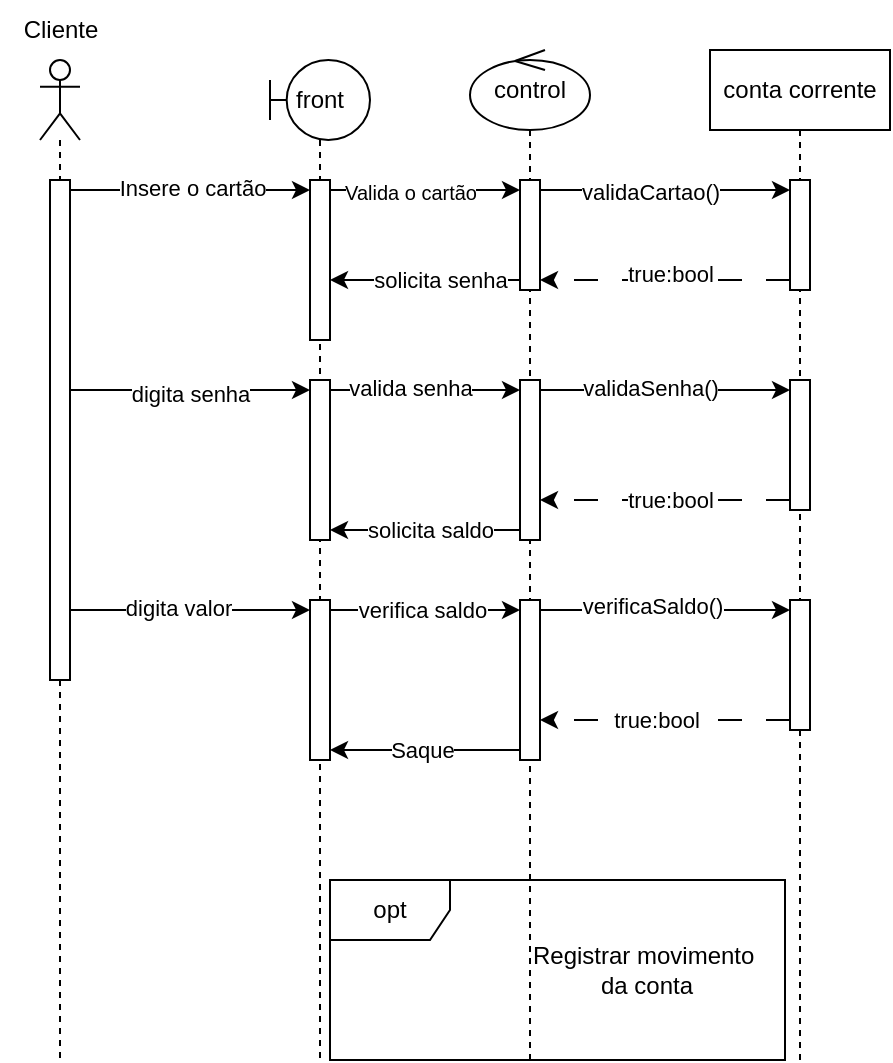 <mxfile version="24.8.6">
  <diagram name="Page-1" id="2YBvvXClWsGukQMizWep">
    <mxGraphModel dx="1257" dy="609" grid="1" gridSize="10" guides="1" tooltips="1" connect="1" arrows="1" fold="1" page="1" pageScale="1" pageWidth="850" pageHeight="1100" math="0" shadow="0">
      <root>
        <mxCell id="0" />
        <mxCell id="1" parent="0" />
        <mxCell id="pHcF78AE0VXEvS_Ts0Yd-72" value="" style="shape=umlLifeline;perimeter=lifelinePerimeter;whiteSpace=wrap;html=1;container=1;dropTarget=0;collapsible=0;recursiveResize=0;outlineConnect=0;portConstraint=eastwest;newEdgeStyle={&quot;curved&quot;:0,&quot;rounded&quot;:0};participant=umlActor;" vertex="1" parent="1">
          <mxGeometry x="225" y="60" width="20" height="500" as="geometry" />
        </mxCell>
        <mxCell id="pHcF78AE0VXEvS_Ts0Yd-73" value="" style="html=1;points=[[0,0,0,0,5],[0,1,0,0,-5],[1,0,0,0,5],[1,1,0,0,-5]];perimeter=orthogonalPerimeter;outlineConnect=0;targetShapes=umlLifeline;portConstraint=eastwest;newEdgeStyle={&quot;curved&quot;:0,&quot;rounded&quot;:0};" vertex="1" parent="pHcF78AE0VXEvS_Ts0Yd-72">
          <mxGeometry x="5" y="60" width="10" height="250" as="geometry" />
        </mxCell>
        <mxCell id="pHcF78AE0VXEvS_Ts0Yd-75" style="edgeStyle=orthogonalEdgeStyle;rounded=0;orthogonalLoop=1;jettySize=auto;html=1;curved=0;exitX=1;exitY=0;exitDx=0;exitDy=5;exitPerimeter=0;entryX=0;entryY=0;entryDx=0;entryDy=5;entryPerimeter=0;" edge="1" parent="1" source="pHcF78AE0VXEvS_Ts0Yd-73" target="pHcF78AE0VXEvS_Ts0Yd-82">
          <mxGeometry relative="1" as="geometry">
            <mxPoint x="320" y="155" as="targetPoint" />
          </mxGeometry>
        </mxCell>
        <mxCell id="pHcF78AE0VXEvS_Ts0Yd-76" value="Insere o cartão" style="edgeLabel;html=1;align=center;verticalAlign=middle;resizable=0;points=[];" vertex="1" connectable="0" parent="pHcF78AE0VXEvS_Ts0Yd-75">
          <mxGeometry x="-0.127" y="1" relative="1" as="geometry">
            <mxPoint x="8" as="offset" />
          </mxGeometry>
        </mxCell>
        <mxCell id="pHcF78AE0VXEvS_Ts0Yd-79" value="front" style="shape=umlLifeline;perimeter=lifelinePerimeter;whiteSpace=wrap;html=1;container=1;dropTarget=0;collapsible=0;recursiveResize=0;outlineConnect=0;portConstraint=eastwest;newEdgeStyle={&quot;curved&quot;:0,&quot;rounded&quot;:0};participant=umlBoundary;" vertex="1" parent="1">
          <mxGeometry x="340" y="60" width="50" height="500" as="geometry" />
        </mxCell>
        <mxCell id="pHcF78AE0VXEvS_Ts0Yd-82" value="" style="html=1;points=[[0,0,0,0,5],[0,1,0,0,-5],[1,0,0,0,5],[1,1,0,0,-5]];perimeter=orthogonalPerimeter;outlineConnect=0;targetShapes=umlLifeline;portConstraint=eastwest;newEdgeStyle={&quot;curved&quot;:0,&quot;rounded&quot;:0};" vertex="1" parent="pHcF78AE0VXEvS_Ts0Yd-79">
          <mxGeometry x="20" y="60" width="10" height="80" as="geometry" />
        </mxCell>
        <mxCell id="pHcF78AE0VXEvS_Ts0Yd-101" value="" style="html=1;points=[[0,0,0,0,5],[0,1,0,0,-5],[1,0,0,0,5],[1,1,0,0,-5]];perimeter=orthogonalPerimeter;outlineConnect=0;targetShapes=umlLifeline;portConstraint=eastwest;newEdgeStyle={&quot;curved&quot;:0,&quot;rounded&quot;:0};" vertex="1" parent="pHcF78AE0VXEvS_Ts0Yd-79">
          <mxGeometry x="20" y="160" width="10" height="80" as="geometry" />
        </mxCell>
        <mxCell id="pHcF78AE0VXEvS_Ts0Yd-114" value="" style="html=1;points=[[0,0,0,0,5],[0,1,0,0,-5],[1,0,0,0,5],[1,1,0,0,-5]];perimeter=orthogonalPerimeter;outlineConnect=0;targetShapes=umlLifeline;portConstraint=eastwest;newEdgeStyle={&quot;curved&quot;:0,&quot;rounded&quot;:0};" vertex="1" parent="pHcF78AE0VXEvS_Ts0Yd-79">
          <mxGeometry x="20" y="270" width="10" height="80" as="geometry" />
        </mxCell>
        <mxCell id="pHcF78AE0VXEvS_Ts0Yd-80" value="control" style="shape=umlLifeline;perimeter=lifelinePerimeter;whiteSpace=wrap;html=1;container=1;dropTarget=0;collapsible=0;recursiveResize=0;outlineConnect=0;portConstraint=eastwest;newEdgeStyle={&quot;curved&quot;:0,&quot;rounded&quot;:0};participant=umlControl;" vertex="1" parent="1">
          <mxGeometry x="440" y="55" width="60" height="505" as="geometry" />
        </mxCell>
        <mxCell id="pHcF78AE0VXEvS_Ts0Yd-87" value="" style="html=1;points=[[0,0,0,0,5],[0,1,0,0,-5],[1,0,0,0,5],[1,1,0,0,-5]];perimeter=orthogonalPerimeter;outlineConnect=0;targetShapes=umlLifeline;portConstraint=eastwest;newEdgeStyle={&quot;curved&quot;:0,&quot;rounded&quot;:0};" vertex="1" parent="pHcF78AE0VXEvS_Ts0Yd-80">
          <mxGeometry x="25" y="65" width="10" height="55" as="geometry" />
        </mxCell>
        <mxCell id="pHcF78AE0VXEvS_Ts0Yd-104" value="" style="html=1;points=[[0,0,0,0,5],[0,1,0,0,-5],[1,0,0,0,5],[1,1,0,0,-5]];perimeter=orthogonalPerimeter;outlineConnect=0;targetShapes=umlLifeline;portConstraint=eastwest;newEdgeStyle={&quot;curved&quot;:0,&quot;rounded&quot;:0};" vertex="1" parent="pHcF78AE0VXEvS_Ts0Yd-80">
          <mxGeometry x="25" y="165" width="10" height="80" as="geometry" />
        </mxCell>
        <mxCell id="pHcF78AE0VXEvS_Ts0Yd-117" value="" style="html=1;points=[[0,0,0,0,5],[0,1,0,0,-5],[1,0,0,0,5],[1,1,0,0,-5]];perimeter=orthogonalPerimeter;outlineConnect=0;targetShapes=umlLifeline;portConstraint=eastwest;newEdgeStyle={&quot;curved&quot;:0,&quot;rounded&quot;:0};" vertex="1" parent="pHcF78AE0VXEvS_Ts0Yd-80">
          <mxGeometry x="25" y="275" width="10" height="80" as="geometry" />
        </mxCell>
        <mxCell id="pHcF78AE0VXEvS_Ts0Yd-81" value="conta corrente" style="shape=umlLifeline;perimeter=lifelinePerimeter;whiteSpace=wrap;html=1;container=1;dropTarget=0;collapsible=0;recursiveResize=0;outlineConnect=0;portConstraint=eastwest;newEdgeStyle={&quot;curved&quot;:0,&quot;rounded&quot;:0};" vertex="1" parent="1">
          <mxGeometry x="560" y="55" width="90" height="505" as="geometry" />
        </mxCell>
        <mxCell id="pHcF78AE0VXEvS_Ts0Yd-88" value="" style="html=1;points=[[0,0,0,0,5],[0,1,0,0,-5],[1,0,0,0,5],[1,1,0,0,-5]];perimeter=orthogonalPerimeter;outlineConnect=0;targetShapes=umlLifeline;portConstraint=eastwest;newEdgeStyle={&quot;curved&quot;:0,&quot;rounded&quot;:0};" vertex="1" parent="pHcF78AE0VXEvS_Ts0Yd-81">
          <mxGeometry x="40" y="65" width="10" height="55" as="geometry" />
        </mxCell>
        <mxCell id="pHcF78AE0VXEvS_Ts0Yd-107" value="" style="html=1;points=[[0,0,0,0,5],[0,1,0,0,-5],[1,0,0,0,5],[1,1,0,0,-5]];perimeter=orthogonalPerimeter;outlineConnect=0;targetShapes=umlLifeline;portConstraint=eastwest;newEdgeStyle={&quot;curved&quot;:0,&quot;rounded&quot;:0};" vertex="1" parent="pHcF78AE0VXEvS_Ts0Yd-81">
          <mxGeometry x="40" y="165" width="10" height="65" as="geometry" />
        </mxCell>
        <mxCell id="pHcF78AE0VXEvS_Ts0Yd-120" value="" style="html=1;points=[[0,0,0,0,5],[0,1,0,0,-5],[1,0,0,0,5],[1,1,0,0,-5]];perimeter=orthogonalPerimeter;outlineConnect=0;targetShapes=umlLifeline;portConstraint=eastwest;newEdgeStyle={&quot;curved&quot;:0,&quot;rounded&quot;:0};" vertex="1" parent="pHcF78AE0VXEvS_Ts0Yd-81">
          <mxGeometry x="40" y="275" width="10" height="65" as="geometry" />
        </mxCell>
        <mxCell id="pHcF78AE0VXEvS_Ts0Yd-84" value="Cliente" style="text;html=1;align=center;verticalAlign=middle;resizable=0;points=[];autosize=1;strokeColor=none;fillColor=none;" vertex="1" parent="1">
          <mxGeometry x="205" y="30" width="60" height="30" as="geometry" />
        </mxCell>
        <mxCell id="pHcF78AE0VXEvS_Ts0Yd-89" style="edgeStyle=orthogonalEdgeStyle;rounded=0;orthogonalLoop=1;jettySize=auto;html=1;curved=0;exitX=1;exitY=0;exitDx=0;exitDy=5;exitPerimeter=0;entryX=0;entryY=0;entryDx=0;entryDy=5;entryPerimeter=0;" edge="1" parent="1" source="pHcF78AE0VXEvS_Ts0Yd-82" target="pHcF78AE0VXEvS_Ts0Yd-87">
          <mxGeometry relative="1" as="geometry" />
        </mxCell>
        <mxCell id="pHcF78AE0VXEvS_Ts0Yd-97" value="&lt;font style=&quot;font-size: 10px;&quot;&gt;Valida o cartão&lt;/font&gt;" style="edgeLabel;html=1;align=center;verticalAlign=middle;resizable=0;points=[];" vertex="1" connectable="0" parent="pHcF78AE0VXEvS_Ts0Yd-89">
          <mxGeometry x="-0.166" y="-1" relative="1" as="geometry">
            <mxPoint as="offset" />
          </mxGeometry>
        </mxCell>
        <mxCell id="pHcF78AE0VXEvS_Ts0Yd-90" style="edgeStyle=orthogonalEdgeStyle;rounded=0;orthogonalLoop=1;jettySize=auto;html=1;curved=0;exitX=1;exitY=0;exitDx=0;exitDy=5;exitPerimeter=0;entryX=0;entryY=0;entryDx=0;entryDy=5;entryPerimeter=0;" edge="1" parent="1" source="pHcF78AE0VXEvS_Ts0Yd-87" target="pHcF78AE0VXEvS_Ts0Yd-88">
          <mxGeometry relative="1" as="geometry" />
        </mxCell>
        <mxCell id="pHcF78AE0VXEvS_Ts0Yd-98" value="validaCartao()" style="edgeLabel;html=1;align=center;verticalAlign=middle;resizable=0;points=[];" vertex="1" connectable="0" parent="pHcF78AE0VXEvS_Ts0Yd-90">
          <mxGeometry x="-0.126" y="-1" relative="1" as="geometry">
            <mxPoint as="offset" />
          </mxGeometry>
        </mxCell>
        <mxCell id="pHcF78AE0VXEvS_Ts0Yd-92" style="edgeStyle=orthogonalEdgeStyle;rounded=0;orthogonalLoop=1;jettySize=auto;html=1;curved=0;exitX=0;exitY=1;exitDx=0;exitDy=-5;exitPerimeter=0;entryX=1;entryY=1;entryDx=0;entryDy=-5;entryPerimeter=0;dashed=1;dashPattern=12 12;" edge="1" parent="1" source="pHcF78AE0VXEvS_Ts0Yd-88" target="pHcF78AE0VXEvS_Ts0Yd-87">
          <mxGeometry relative="1" as="geometry" />
        </mxCell>
        <mxCell id="pHcF78AE0VXEvS_Ts0Yd-99" value="true:bool" style="edgeLabel;html=1;align=center;verticalAlign=middle;resizable=0;points=[];" vertex="1" connectable="0" parent="pHcF78AE0VXEvS_Ts0Yd-92">
          <mxGeometry x="0.152" y="-3" relative="1" as="geometry">
            <mxPoint x="12" as="offset" />
          </mxGeometry>
        </mxCell>
        <mxCell id="pHcF78AE0VXEvS_Ts0Yd-94" style="edgeStyle=orthogonalEdgeStyle;rounded=0;orthogonalLoop=1;jettySize=auto;html=1;curved=0;exitX=0;exitY=1;exitDx=0;exitDy=-5;exitPerimeter=0;" edge="1" parent="1" source="pHcF78AE0VXEvS_Ts0Yd-87" target="pHcF78AE0VXEvS_Ts0Yd-82">
          <mxGeometry relative="1" as="geometry">
            <Array as="points">
              <mxPoint x="390" y="170" />
              <mxPoint x="390" y="170" />
            </Array>
          </mxGeometry>
        </mxCell>
        <mxCell id="pHcF78AE0VXEvS_Ts0Yd-100" value="solicita senha" style="edgeLabel;html=1;align=center;verticalAlign=middle;resizable=0;points=[];" vertex="1" connectable="0" parent="pHcF78AE0VXEvS_Ts0Yd-94">
          <mxGeometry x="0.082" relative="1" as="geometry">
            <mxPoint x="11" as="offset" />
          </mxGeometry>
        </mxCell>
        <mxCell id="pHcF78AE0VXEvS_Ts0Yd-102" style="edgeStyle=orthogonalEdgeStyle;rounded=0;orthogonalLoop=1;jettySize=auto;html=1;curved=0;exitX=1;exitY=1;exitDx=0;exitDy=-5;exitPerimeter=0;entryX=0;entryY=0;entryDx=0;entryDy=5;entryPerimeter=0;" edge="1" parent="1" source="pHcF78AE0VXEvS_Ts0Yd-73" target="pHcF78AE0VXEvS_Ts0Yd-101">
          <mxGeometry relative="1" as="geometry">
            <Array as="points">
              <mxPoint x="240" y="225" />
            </Array>
          </mxGeometry>
        </mxCell>
        <mxCell id="pHcF78AE0VXEvS_Ts0Yd-103" value="digita senha" style="edgeLabel;html=1;align=center;verticalAlign=middle;resizable=0;points=[];" vertex="1" connectable="0" parent="pHcF78AE0VXEvS_Ts0Yd-102">
          <mxGeometry x="0.2" y="-2" relative="1" as="geometry">
            <mxPoint x="44" as="offset" />
          </mxGeometry>
        </mxCell>
        <mxCell id="pHcF78AE0VXEvS_Ts0Yd-105" style="edgeStyle=orthogonalEdgeStyle;rounded=0;orthogonalLoop=1;jettySize=auto;html=1;curved=0;exitX=1;exitY=0;exitDx=0;exitDy=5;exitPerimeter=0;entryX=0;entryY=0;entryDx=0;entryDy=5;entryPerimeter=0;" edge="1" parent="1" source="pHcF78AE0VXEvS_Ts0Yd-101" target="pHcF78AE0VXEvS_Ts0Yd-104">
          <mxGeometry relative="1" as="geometry" />
        </mxCell>
        <mxCell id="pHcF78AE0VXEvS_Ts0Yd-106" value="valida senha" style="edgeLabel;html=1;align=center;verticalAlign=middle;resizable=0;points=[];" vertex="1" connectable="0" parent="pHcF78AE0VXEvS_Ts0Yd-105">
          <mxGeometry x="-0.284" y="1" relative="1" as="geometry">
            <mxPoint x="6" as="offset" />
          </mxGeometry>
        </mxCell>
        <mxCell id="pHcF78AE0VXEvS_Ts0Yd-108" style="edgeStyle=orthogonalEdgeStyle;rounded=0;orthogonalLoop=1;jettySize=auto;html=1;curved=0;exitX=1;exitY=0;exitDx=0;exitDy=5;exitPerimeter=0;entryX=0;entryY=0;entryDx=0;entryDy=5;entryPerimeter=0;" edge="1" parent="1" source="pHcF78AE0VXEvS_Ts0Yd-104" target="pHcF78AE0VXEvS_Ts0Yd-107">
          <mxGeometry relative="1" as="geometry" />
        </mxCell>
        <mxCell id="pHcF78AE0VXEvS_Ts0Yd-109" value="validaSenha()" style="edgeLabel;html=1;align=center;verticalAlign=middle;resizable=0;points=[];" vertex="1" connectable="0" parent="pHcF78AE0VXEvS_Ts0Yd-108">
          <mxGeometry x="-0.439" y="1" relative="1" as="geometry">
            <mxPoint x="20" as="offset" />
          </mxGeometry>
        </mxCell>
        <mxCell id="pHcF78AE0VXEvS_Ts0Yd-110" style="edgeStyle=orthogonalEdgeStyle;rounded=0;orthogonalLoop=1;jettySize=auto;html=1;curved=0;exitX=0;exitY=1;exitDx=0;exitDy=-5;exitPerimeter=0;dashed=1;dashPattern=12 12;" edge="1" parent="1" source="pHcF78AE0VXEvS_Ts0Yd-107">
          <mxGeometry relative="1" as="geometry">
            <mxPoint x="475" y="280" as="targetPoint" />
            <Array as="points">
              <mxPoint x="475" y="280" />
            </Array>
          </mxGeometry>
        </mxCell>
        <mxCell id="pHcF78AE0VXEvS_Ts0Yd-111" value="true:bool" style="edgeLabel;html=1;align=center;verticalAlign=middle;resizable=0;points=[];" vertex="1" connectable="0" parent="pHcF78AE0VXEvS_Ts0Yd-110">
          <mxGeometry x="0.14" y="2" relative="1" as="geometry">
            <mxPoint x="11" y="-2" as="offset" />
          </mxGeometry>
        </mxCell>
        <mxCell id="pHcF78AE0VXEvS_Ts0Yd-112" style="edgeStyle=orthogonalEdgeStyle;rounded=0;orthogonalLoop=1;jettySize=auto;html=1;curved=0;exitX=0;exitY=1;exitDx=0;exitDy=-5;exitPerimeter=0;entryX=1;entryY=1;entryDx=0;entryDy=-5;entryPerimeter=0;" edge="1" parent="1" source="pHcF78AE0VXEvS_Ts0Yd-104" target="pHcF78AE0VXEvS_Ts0Yd-101">
          <mxGeometry relative="1" as="geometry" />
        </mxCell>
        <mxCell id="pHcF78AE0VXEvS_Ts0Yd-113" value="solicita saldo" style="edgeLabel;html=1;align=center;verticalAlign=middle;resizable=0;points=[];" vertex="1" connectable="0" parent="pHcF78AE0VXEvS_Ts0Yd-112">
          <mxGeometry x="0.279" relative="1" as="geometry">
            <mxPoint x="16" as="offset" />
          </mxGeometry>
        </mxCell>
        <mxCell id="pHcF78AE0VXEvS_Ts0Yd-115" style="edgeStyle=orthogonalEdgeStyle;rounded=0;orthogonalLoop=1;jettySize=auto;html=1;curved=0;exitX=1;exitY=1;exitDx=0;exitDy=-5;exitPerimeter=0;entryX=0;entryY=0;entryDx=0;entryDy=5;entryPerimeter=0;" edge="1" parent="1" source="pHcF78AE0VXEvS_Ts0Yd-73" target="pHcF78AE0VXEvS_Ts0Yd-114">
          <mxGeometry relative="1" as="geometry">
            <Array as="points">
              <mxPoint x="240" y="335" />
            </Array>
          </mxGeometry>
        </mxCell>
        <mxCell id="pHcF78AE0VXEvS_Ts0Yd-116" value="digita valor" style="edgeLabel;html=1;align=center;verticalAlign=middle;resizable=0;points=[];" vertex="1" connectable="0" parent="pHcF78AE0VXEvS_Ts0Yd-115">
          <mxGeometry x="0.117" y="1" relative="1" as="geometry">
            <mxPoint as="offset" />
          </mxGeometry>
        </mxCell>
        <mxCell id="pHcF78AE0VXEvS_Ts0Yd-118" style="edgeStyle=orthogonalEdgeStyle;rounded=0;orthogonalLoop=1;jettySize=auto;html=1;curved=0;exitX=1;exitY=0;exitDx=0;exitDy=5;exitPerimeter=0;entryX=0;entryY=0;entryDx=0;entryDy=5;entryPerimeter=0;" edge="1" parent="1" source="pHcF78AE0VXEvS_Ts0Yd-114" target="pHcF78AE0VXEvS_Ts0Yd-117">
          <mxGeometry relative="1" as="geometry" />
        </mxCell>
        <mxCell id="pHcF78AE0VXEvS_Ts0Yd-119" value="verifica saldo" style="edgeLabel;html=1;align=center;verticalAlign=middle;resizable=0;points=[];" vertex="1" connectable="0" parent="pHcF78AE0VXEvS_Ts0Yd-118">
          <mxGeometry x="-0.04" relative="1" as="geometry">
            <mxPoint as="offset" />
          </mxGeometry>
        </mxCell>
        <mxCell id="pHcF78AE0VXEvS_Ts0Yd-121" style="edgeStyle=orthogonalEdgeStyle;rounded=0;orthogonalLoop=1;jettySize=auto;html=1;curved=0;exitX=1;exitY=0;exitDx=0;exitDy=5;exitPerimeter=0;entryX=0;entryY=0;entryDx=0;entryDy=5;entryPerimeter=0;" edge="1" parent="1" source="pHcF78AE0VXEvS_Ts0Yd-117" target="pHcF78AE0VXEvS_Ts0Yd-120">
          <mxGeometry relative="1" as="geometry" />
        </mxCell>
        <mxCell id="pHcF78AE0VXEvS_Ts0Yd-122" value="verificaSaldo()" style="edgeLabel;html=1;align=center;verticalAlign=middle;resizable=0;points=[];" vertex="1" connectable="0" parent="pHcF78AE0VXEvS_Ts0Yd-121">
          <mxGeometry x="-0.26" y="2" relative="1" as="geometry">
            <mxPoint x="9" as="offset" />
          </mxGeometry>
        </mxCell>
        <mxCell id="pHcF78AE0VXEvS_Ts0Yd-123" style="edgeStyle=orthogonalEdgeStyle;rounded=0;orthogonalLoop=1;jettySize=auto;html=1;curved=0;exitX=0;exitY=1;exitDx=0;exitDy=-5;exitPerimeter=0;dashed=1;dashPattern=12 12;" edge="1" parent="1" source="pHcF78AE0VXEvS_Ts0Yd-120" target="pHcF78AE0VXEvS_Ts0Yd-117">
          <mxGeometry relative="1" as="geometry">
            <Array as="points">
              <mxPoint x="510" y="390" />
              <mxPoint x="510" y="390" />
            </Array>
          </mxGeometry>
        </mxCell>
        <mxCell id="pHcF78AE0VXEvS_Ts0Yd-124" value="true:bool" style="edgeLabel;html=1;align=center;verticalAlign=middle;resizable=0;points=[];" vertex="1" connectable="0" parent="pHcF78AE0VXEvS_Ts0Yd-123">
          <mxGeometry x="0.07" y="2" relative="1" as="geometry">
            <mxPoint y="-2" as="offset" />
          </mxGeometry>
        </mxCell>
        <mxCell id="pHcF78AE0VXEvS_Ts0Yd-125" style="edgeStyle=orthogonalEdgeStyle;rounded=0;orthogonalLoop=1;jettySize=auto;html=1;curved=0;exitX=0;exitY=1;exitDx=0;exitDy=-5;exitPerimeter=0;entryX=1;entryY=1;entryDx=0;entryDy=-5;entryPerimeter=0;" edge="1" parent="1" source="pHcF78AE0VXEvS_Ts0Yd-117" target="pHcF78AE0VXEvS_Ts0Yd-114">
          <mxGeometry relative="1" as="geometry" />
        </mxCell>
        <mxCell id="pHcF78AE0VXEvS_Ts0Yd-126" value="Saque" style="edgeLabel;html=1;align=center;verticalAlign=middle;resizable=0;points=[];" vertex="1" connectable="0" parent="pHcF78AE0VXEvS_Ts0Yd-125">
          <mxGeometry x="0.04" relative="1" as="geometry">
            <mxPoint as="offset" />
          </mxGeometry>
        </mxCell>
        <mxCell id="pHcF78AE0VXEvS_Ts0Yd-127" value="opt" style="shape=umlFrame;whiteSpace=wrap;html=1;pointerEvents=0;" vertex="1" parent="1">
          <mxGeometry x="370" y="470" width="227.5" height="90" as="geometry" />
        </mxCell>
        <mxCell id="pHcF78AE0VXEvS_Ts0Yd-146" value="Registrar movimento&amp;nbsp;&lt;div&gt;da conta&lt;/div&gt;" style="text;html=1;align=center;verticalAlign=middle;resizable=0;points=[];autosize=1;strokeColor=none;fillColor=none;" vertex="1" parent="1">
          <mxGeometry x="457.5" y="495" width="140" height="40" as="geometry" />
        </mxCell>
      </root>
    </mxGraphModel>
  </diagram>
</mxfile>
